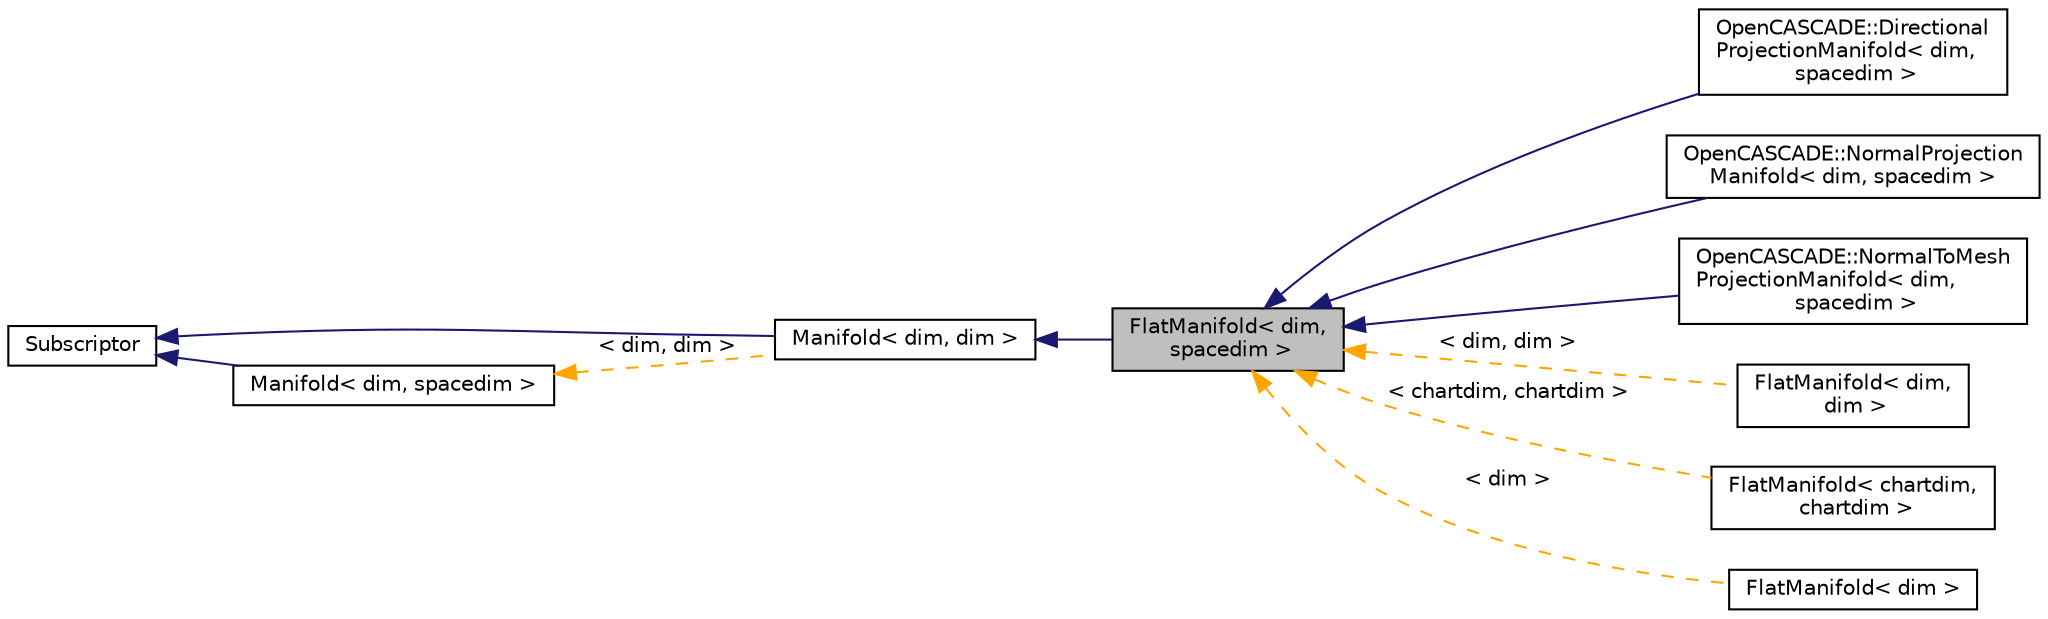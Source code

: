 digraph "FlatManifold&lt; dim, spacedim &gt;"
{
 // LATEX_PDF_SIZE
  edge [fontname="Helvetica",fontsize="10",labelfontname="Helvetica",labelfontsize="10"];
  node [fontname="Helvetica",fontsize="10",shape=record];
  rankdir="LR";
  Node1 [label="FlatManifold\< dim,\l spacedim \>",height=0.2,width=0.4,color="black", fillcolor="grey75", style="filled", fontcolor="black",tooltip=" "];
  Node2 -> Node1 [dir="back",color="midnightblue",fontsize="10",style="solid",fontname="Helvetica"];
  Node2 [label="Manifold\< dim, dim \>",height=0.2,width=0.4,color="black", fillcolor="white", style="filled",URL="$classManifold.html",tooltip=" "];
  Node3 -> Node2 [dir="back",color="midnightblue",fontsize="10",style="solid",fontname="Helvetica"];
  Node3 [label="Subscriptor",height=0.2,width=0.4,color="black", fillcolor="white", style="filled",URL="$classSubscriptor.html",tooltip=" "];
  Node4 -> Node2 [dir="back",color="orange",fontsize="10",style="dashed",label=" \< dim, dim \>" ,fontname="Helvetica"];
  Node4 [label="Manifold\< dim, spacedim \>",height=0.2,width=0.4,color="black", fillcolor="white", style="filled",URL="$classManifold.html",tooltip=" "];
  Node3 -> Node4 [dir="back",color="midnightblue",fontsize="10",style="solid",fontname="Helvetica"];
  Node1 -> Node5 [dir="back",color="midnightblue",fontsize="10",style="solid",fontname="Helvetica"];
  Node5 [label="OpenCASCADE::Directional\lProjectionManifold\< dim,\l spacedim \>",height=0.2,width=0.4,color="black", fillcolor="white", style="filled",URL="$classOpenCASCADE_1_1DirectionalProjectionManifold.html",tooltip=" "];
  Node1 -> Node6 [dir="back",color="midnightblue",fontsize="10",style="solid",fontname="Helvetica"];
  Node6 [label="OpenCASCADE::NormalProjection\lManifold\< dim, spacedim \>",height=0.2,width=0.4,color="black", fillcolor="white", style="filled",URL="$classOpenCASCADE_1_1NormalProjectionManifold.html",tooltip=" "];
  Node1 -> Node7 [dir="back",color="midnightblue",fontsize="10",style="solid",fontname="Helvetica"];
  Node7 [label="OpenCASCADE::NormalToMesh\lProjectionManifold\< dim,\l spacedim \>",height=0.2,width=0.4,color="black", fillcolor="white", style="filled",URL="$classOpenCASCADE_1_1NormalToMeshProjectionManifold.html",tooltip=" "];
  Node1 -> Node8 [dir="back",color="orange",fontsize="10",style="dashed",label=" \< dim, dim \>" ,fontname="Helvetica"];
  Node8 [label="FlatManifold\< dim,\l dim \>",height=0.2,width=0.4,color="black", fillcolor="white", style="filled",URL="$classFlatManifold.html",tooltip=" "];
  Node1 -> Node9 [dir="back",color="orange",fontsize="10",style="dashed",label=" \< chartdim, chartdim \>" ,fontname="Helvetica"];
  Node9 [label="FlatManifold\< chartdim,\l chartdim \>",height=0.2,width=0.4,color="black", fillcolor="white", style="filled",URL="$classFlatManifold.html",tooltip=" "];
  Node1 -> Node10 [dir="back",color="orange",fontsize="10",style="dashed",label=" \< dim \>" ,fontname="Helvetica"];
  Node10 [label="FlatManifold\< dim \>",height=0.2,width=0.4,color="black", fillcolor="white", style="filled",URL="$classFlatManifold.html",tooltip=" "];
}

